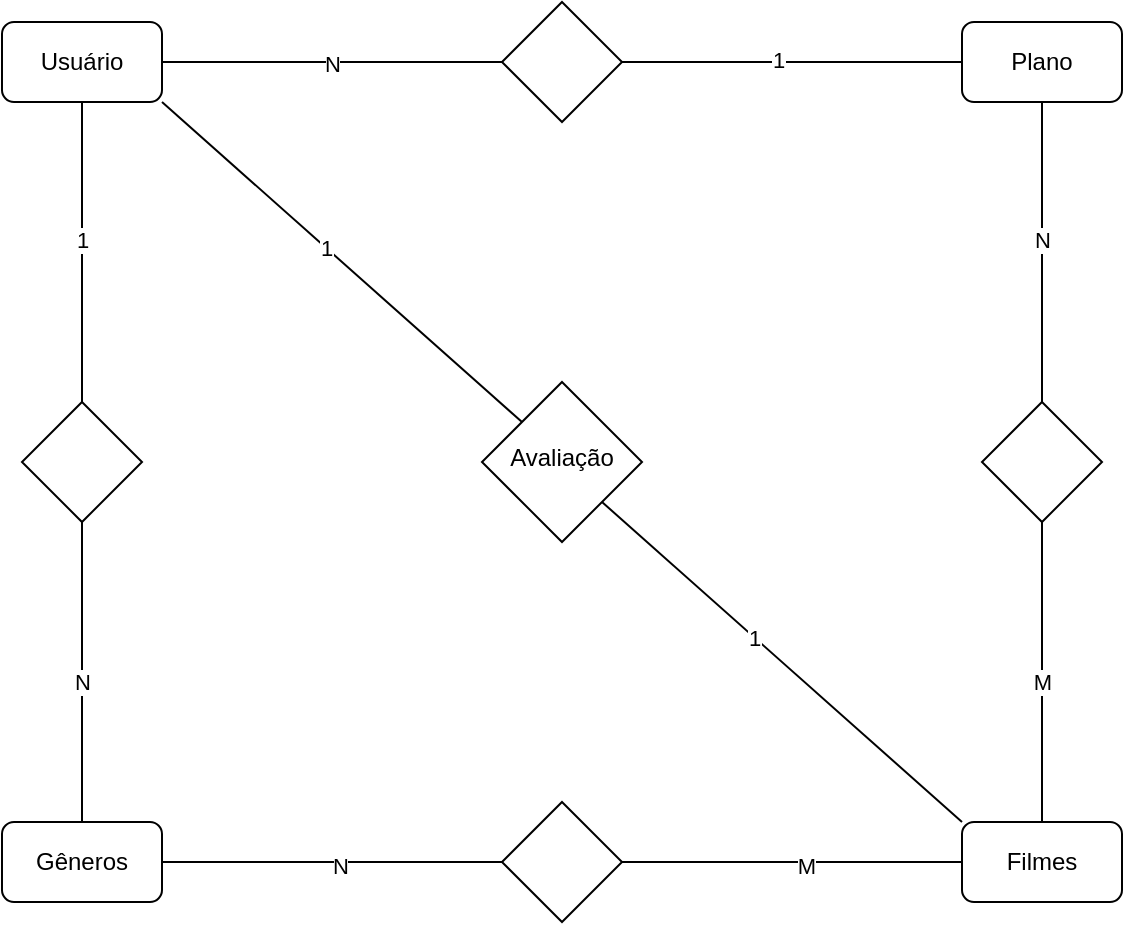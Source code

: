 <mxfile version="26.0.16">
  <diagram id="C5RBs43oDa-KdzZeNtuy" name="Page-1">
    <mxGraphModel dx="989" dy="514" grid="1" gridSize="10" guides="1" tooltips="1" connect="1" arrows="1" fold="1" page="1" pageScale="1" pageWidth="827" pageHeight="1169" math="0" shadow="0">
      <root>
        <mxCell id="WIyWlLk6GJQsqaUBKTNV-0" />
        <mxCell id="WIyWlLk6GJQsqaUBKTNV-1" parent="WIyWlLk6GJQsqaUBKTNV-0" />
        <mxCell id="ZpkdXYeVxSktuSRI4xzX-0" value="Usuário" style="rounded=1;whiteSpace=wrap;html=1;fontSize=12;glass=0;strokeWidth=1;shadow=0;" vertex="1" parent="WIyWlLk6GJQsqaUBKTNV-1">
          <mxGeometry x="120" y="100" width="80" height="40" as="geometry" />
        </mxCell>
        <mxCell id="ZpkdXYeVxSktuSRI4xzX-1" value="" style="rhombus;whiteSpace=wrap;html=1;shadow=0;fontFamily=Helvetica;fontSize=12;align=center;strokeWidth=1;spacing=6;spacingTop=-4;" vertex="1" parent="WIyWlLk6GJQsqaUBKTNV-1">
          <mxGeometry x="370" y="90" width="60" height="60" as="geometry" />
        </mxCell>
        <mxCell id="ZpkdXYeVxSktuSRI4xzX-2" value="Plano" style="rounded=1;whiteSpace=wrap;html=1;fontSize=12;glass=0;strokeWidth=1;shadow=0;" vertex="1" parent="WIyWlLk6GJQsqaUBKTNV-1">
          <mxGeometry x="600" y="100" width="80" height="40" as="geometry" />
        </mxCell>
        <mxCell id="ZpkdXYeVxSktuSRI4xzX-3" value="Gêneros" style="rounded=1;whiteSpace=wrap;html=1;fontSize=12;glass=0;strokeWidth=1;shadow=0;" vertex="1" parent="WIyWlLk6GJQsqaUBKTNV-1">
          <mxGeometry x="120" y="500" width="80" height="40" as="geometry" />
        </mxCell>
        <mxCell id="ZpkdXYeVxSktuSRI4xzX-4" value="Filmes" style="rounded=1;whiteSpace=wrap;html=1;fontSize=12;glass=0;strokeWidth=1;shadow=0;" vertex="1" parent="WIyWlLk6GJQsqaUBKTNV-1">
          <mxGeometry x="600" y="500" width="80" height="40" as="geometry" />
        </mxCell>
        <mxCell id="ZpkdXYeVxSktuSRI4xzX-5" value="" style="rhombus;whiteSpace=wrap;html=1;shadow=0;fontFamily=Helvetica;fontSize=12;align=center;strokeWidth=1;spacing=6;spacingTop=-4;" vertex="1" parent="WIyWlLk6GJQsqaUBKTNV-1">
          <mxGeometry x="370" y="490" width="60" height="60" as="geometry" />
        </mxCell>
        <mxCell id="ZpkdXYeVxSktuSRI4xzX-6" value="" style="rhombus;whiteSpace=wrap;html=1;shadow=0;fontFamily=Helvetica;fontSize=12;align=center;strokeWidth=1;spacing=6;spacingTop=-4;" vertex="1" parent="WIyWlLk6GJQsqaUBKTNV-1">
          <mxGeometry x="130" y="290" width="60" height="60" as="geometry" />
        </mxCell>
        <mxCell id="ZpkdXYeVxSktuSRI4xzX-7" value="" style="endArrow=none;html=1;rounded=0;entryX=0.5;entryY=1;entryDx=0;entryDy=0;exitX=0.5;exitY=0;exitDx=0;exitDy=0;" edge="1" parent="WIyWlLk6GJQsqaUBKTNV-1" source="ZpkdXYeVxSktuSRI4xzX-3" target="ZpkdXYeVxSktuSRI4xzX-6">
          <mxGeometry width="50" height="50" relative="1" as="geometry">
            <mxPoint x="100" y="410" as="sourcePoint" />
            <mxPoint x="150" y="360" as="targetPoint" />
          </mxGeometry>
        </mxCell>
        <mxCell id="ZpkdXYeVxSktuSRI4xzX-8" value="N" style="edgeLabel;html=1;align=center;verticalAlign=middle;resizable=0;points=[];" vertex="1" connectable="0" parent="ZpkdXYeVxSktuSRI4xzX-7">
          <mxGeometry x="-0.067" relative="1" as="geometry">
            <mxPoint as="offset" />
          </mxGeometry>
        </mxCell>
        <mxCell id="ZpkdXYeVxSktuSRI4xzX-9" value="" style="endArrow=none;html=1;rounded=0;entryX=0.5;entryY=1;entryDx=0;entryDy=0;exitX=0.5;exitY=0;exitDx=0;exitDy=0;" edge="1" parent="WIyWlLk6GJQsqaUBKTNV-1" source="ZpkdXYeVxSktuSRI4xzX-6" target="ZpkdXYeVxSktuSRI4xzX-0">
          <mxGeometry width="50" height="50" relative="1" as="geometry">
            <mxPoint x="120" y="190" as="sourcePoint" />
            <mxPoint x="170" y="140" as="targetPoint" />
          </mxGeometry>
        </mxCell>
        <mxCell id="ZpkdXYeVxSktuSRI4xzX-10" value="1" style="edgeLabel;html=1;align=center;verticalAlign=middle;resizable=0;points=[];" vertex="1" connectable="0" parent="ZpkdXYeVxSktuSRI4xzX-9">
          <mxGeometry x="0.089" relative="1" as="geometry">
            <mxPoint as="offset" />
          </mxGeometry>
        </mxCell>
        <mxCell id="ZpkdXYeVxSktuSRI4xzX-11" value="" style="endArrow=none;html=1;rounded=0;entryX=0;entryY=0.5;entryDx=0;entryDy=0;exitX=1;exitY=0.5;exitDx=0;exitDy=0;" edge="1" parent="WIyWlLk6GJQsqaUBKTNV-1" source="ZpkdXYeVxSktuSRI4xzX-3" target="ZpkdXYeVxSktuSRI4xzX-5">
          <mxGeometry width="50" height="50" relative="1" as="geometry">
            <mxPoint x="190" y="510" as="sourcePoint" />
            <mxPoint x="190" y="430" as="targetPoint" />
          </mxGeometry>
        </mxCell>
        <mxCell id="ZpkdXYeVxSktuSRI4xzX-12" value="N" style="edgeLabel;html=1;align=center;verticalAlign=middle;resizable=0;points=[];" vertex="1" connectable="0" parent="ZpkdXYeVxSktuSRI4xzX-11">
          <mxGeometry x="0.04" y="-2" relative="1" as="geometry">
            <mxPoint as="offset" />
          </mxGeometry>
        </mxCell>
        <mxCell id="ZpkdXYeVxSktuSRI4xzX-13" value="" style="endArrow=none;html=1;rounded=0;entryX=0;entryY=0.5;entryDx=0;entryDy=0;exitX=1;exitY=0.5;exitDx=0;exitDy=0;" edge="1" parent="WIyWlLk6GJQsqaUBKTNV-1" source="ZpkdXYeVxSktuSRI4xzX-5" target="ZpkdXYeVxSktuSRI4xzX-4">
          <mxGeometry width="50" height="50" relative="1" as="geometry">
            <mxPoint x="470" y="559" as="sourcePoint" />
            <mxPoint x="600" y="559" as="targetPoint" />
          </mxGeometry>
        </mxCell>
        <mxCell id="ZpkdXYeVxSktuSRI4xzX-14" value="M" style="edgeLabel;html=1;align=center;verticalAlign=middle;resizable=0;points=[];" vertex="1" connectable="0" parent="ZpkdXYeVxSktuSRI4xzX-13">
          <mxGeometry x="0.075" y="-2" relative="1" as="geometry">
            <mxPoint as="offset" />
          </mxGeometry>
        </mxCell>
        <mxCell id="ZpkdXYeVxSktuSRI4xzX-15" value="" style="endArrow=none;html=1;rounded=0;entryX=0;entryY=0.5;entryDx=0;entryDy=0;exitX=1;exitY=0.5;exitDx=0;exitDy=0;" edge="1" parent="WIyWlLk6GJQsqaUBKTNV-1" source="ZpkdXYeVxSktuSRI4xzX-0" target="ZpkdXYeVxSktuSRI4xzX-1">
          <mxGeometry width="50" height="50" relative="1" as="geometry">
            <mxPoint x="230" y="150" as="sourcePoint" />
            <mxPoint x="370" y="150" as="targetPoint" />
          </mxGeometry>
        </mxCell>
        <mxCell id="ZpkdXYeVxSktuSRI4xzX-16" value="N" style="edgeLabel;html=1;align=center;verticalAlign=middle;resizable=0;points=[];" vertex="1" connectable="0" parent="ZpkdXYeVxSktuSRI4xzX-15">
          <mxGeometry y="-1" relative="1" as="geometry">
            <mxPoint as="offset" />
          </mxGeometry>
        </mxCell>
        <mxCell id="ZpkdXYeVxSktuSRI4xzX-17" value="" style="endArrow=none;html=1;rounded=0;entryX=0;entryY=0.5;entryDx=0;entryDy=0;exitX=1;exitY=0.5;exitDx=0;exitDy=0;" edge="1" parent="WIyWlLk6GJQsqaUBKTNV-1" source="ZpkdXYeVxSktuSRI4xzX-1" target="ZpkdXYeVxSktuSRI4xzX-2">
          <mxGeometry width="50" height="50" relative="1" as="geometry">
            <mxPoint x="470" y="140" as="sourcePoint" />
            <mxPoint x="610" y="140" as="targetPoint" />
          </mxGeometry>
        </mxCell>
        <mxCell id="ZpkdXYeVxSktuSRI4xzX-18" value="1" style="edgeLabel;html=1;align=center;verticalAlign=middle;resizable=0;points=[];" vertex="1" connectable="0" parent="ZpkdXYeVxSktuSRI4xzX-17">
          <mxGeometry x="-0.08" y="1" relative="1" as="geometry">
            <mxPoint as="offset" />
          </mxGeometry>
        </mxCell>
        <mxCell id="ZpkdXYeVxSktuSRI4xzX-20" value="" style="rhombus;whiteSpace=wrap;html=1;shadow=0;fontFamily=Helvetica;fontSize=12;align=center;strokeWidth=1;spacing=6;spacingTop=-4;" vertex="1" parent="WIyWlLk6GJQsqaUBKTNV-1">
          <mxGeometry x="610" y="290" width="60" height="60" as="geometry" />
        </mxCell>
        <mxCell id="ZpkdXYeVxSktuSRI4xzX-21" value="" style="endArrow=none;html=1;rounded=0;entryX=0.5;entryY=1;entryDx=0;entryDy=0;exitX=0.5;exitY=0;exitDx=0;exitDy=0;" edge="1" parent="WIyWlLk6GJQsqaUBKTNV-1" target="ZpkdXYeVxSktuSRI4xzX-20" source="ZpkdXYeVxSktuSRI4xzX-4">
          <mxGeometry width="50" height="50" relative="1" as="geometry">
            <mxPoint x="640" y="440" as="sourcePoint" />
            <mxPoint x="610" y="380" as="targetPoint" />
          </mxGeometry>
        </mxCell>
        <mxCell id="ZpkdXYeVxSktuSRI4xzX-22" value="M" style="edgeLabel;html=1;align=center;verticalAlign=middle;resizable=0;points=[];" vertex="1" connectable="0" parent="ZpkdXYeVxSktuSRI4xzX-21">
          <mxGeometry x="-0.067" relative="1" as="geometry">
            <mxPoint as="offset" />
          </mxGeometry>
        </mxCell>
        <mxCell id="ZpkdXYeVxSktuSRI4xzX-23" value="" style="endArrow=none;html=1;rounded=0;entryX=0.5;entryY=1;entryDx=0;entryDy=0;exitX=0.5;exitY=0;exitDx=0;exitDy=0;" edge="1" parent="WIyWlLk6GJQsqaUBKTNV-1" source="ZpkdXYeVxSktuSRI4xzX-20" target="ZpkdXYeVxSktuSRI4xzX-2">
          <mxGeometry width="50" height="50" relative="1" as="geometry">
            <mxPoint x="620" y="210" as="sourcePoint" />
            <mxPoint x="680" y="160" as="targetPoint" />
          </mxGeometry>
        </mxCell>
        <mxCell id="ZpkdXYeVxSktuSRI4xzX-24" value="N" style="edgeLabel;html=1;align=center;verticalAlign=middle;resizable=0;points=[];" vertex="1" connectable="0" parent="ZpkdXYeVxSktuSRI4xzX-23">
          <mxGeometry x="0.089" relative="1" as="geometry">
            <mxPoint as="offset" />
          </mxGeometry>
        </mxCell>
        <mxCell id="ZpkdXYeVxSktuSRI4xzX-38" value="Avaliação" style="rhombus;whiteSpace=wrap;html=1;shadow=0;fontFamily=Helvetica;fontSize=12;align=center;strokeWidth=1;spacing=6;spacingTop=-4;" vertex="1" parent="WIyWlLk6GJQsqaUBKTNV-1">
          <mxGeometry x="360" y="280" width="80" height="80" as="geometry" />
        </mxCell>
        <mxCell id="ZpkdXYeVxSktuSRI4xzX-39" value="" style="endArrow=none;html=1;rounded=0;entryX=1;entryY=1;entryDx=0;entryDy=0;exitX=0;exitY=0;exitDx=0;exitDy=0;" edge="1" parent="WIyWlLk6GJQsqaUBKTNV-1" target="ZpkdXYeVxSktuSRI4xzX-38" source="ZpkdXYeVxSktuSRI4xzX-4">
          <mxGeometry width="50" height="50" relative="1" as="geometry">
            <mxPoint x="560" y="480" as="sourcePoint" />
            <mxPoint x="530" y="420" as="targetPoint" />
          </mxGeometry>
        </mxCell>
        <mxCell id="ZpkdXYeVxSktuSRI4xzX-50" value="1" style="edgeLabel;html=1;align=center;verticalAlign=middle;resizable=0;points=[];" vertex="1" connectable="0" parent="ZpkdXYeVxSktuSRI4xzX-39">
          <mxGeometry x="0.154" relative="1" as="geometry">
            <mxPoint as="offset" />
          </mxGeometry>
        </mxCell>
        <mxCell id="ZpkdXYeVxSktuSRI4xzX-41" value="" style="endArrow=none;html=1;rounded=0;entryX=1;entryY=1;entryDx=0;entryDy=0;exitX=0;exitY=0;exitDx=0;exitDy=0;" edge="1" parent="WIyWlLk6GJQsqaUBKTNV-1" source="ZpkdXYeVxSktuSRI4xzX-38" target="ZpkdXYeVxSktuSRI4xzX-0">
          <mxGeometry width="50" height="50" relative="1" as="geometry">
            <mxPoint x="500" y="290" as="sourcePoint" />
            <mxPoint x="440" y="340.0" as="targetPoint" />
          </mxGeometry>
        </mxCell>
        <mxCell id="ZpkdXYeVxSktuSRI4xzX-42" value="1" style="edgeLabel;html=1;align=center;verticalAlign=middle;resizable=0;points=[];" vertex="1" connectable="0" parent="ZpkdXYeVxSktuSRI4xzX-41">
          <mxGeometry x="0.089" relative="1" as="geometry">
            <mxPoint as="offset" />
          </mxGeometry>
        </mxCell>
      </root>
    </mxGraphModel>
  </diagram>
</mxfile>
